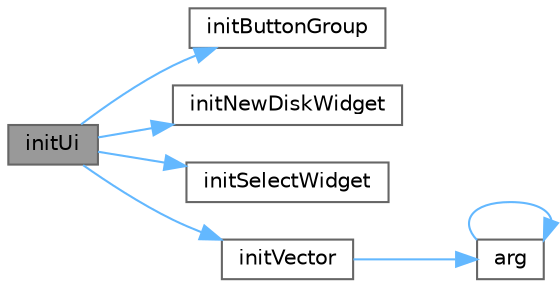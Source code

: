 digraph "initUi"
{
 // LATEX_PDF_SIZE
  bgcolor="transparent";
  edge [fontname=Helvetica,fontsize=10,labelfontname=Helvetica,labelfontsize=10];
  node [fontname=Helvetica,fontsize=10,shape=box,height=0.2,width=0.4];
  rankdir="LR";
  Node1 [id="Node000001",label="initUi",height=0.2,width=0.4,color="gray40", fillcolor="grey60", style="filled", fontcolor="black",tooltip="初始化界面"];
  Node1 -> Node2 [id="edge1_Node000001_Node000002",color="steelblue1",style="solid",tooltip=" "];
  Node2 [id="Node000002",label="initButtonGroup",height=0.2,width=0.4,color="grey40", fillcolor="white", style="filled",URL="$class_music_repository.html#a7c64dd183c091c6d4c5aa3527f94a37e",tooltip="初始化按钮组"];
  Node1 -> Node3 [id="edge2_Node000001_Node000003",color="steelblue1",style="solid",tooltip=" "];
  Node3 [id="Node000003",label="initNewDiskWidget",height=0.2,width=0.4,color="grey40", fillcolor="white", style="filled",URL="$class_music_repository.html#a16c59d9fd008c0bac1c3e60e43acca0a",tooltip="初始化新碟上架控件"];
  Node1 -> Node4 [id="edge3_Node000001_Node000004",color="steelblue1",style="solid",tooltip=" "];
  Node4 [id="Node000004",label="initSelectWidget",height=0.2,width=0.4,color="grey40", fillcolor="white", style="filled",URL="$class_music_repository.html#acae5a2e7f07fed8a118d91a49d473a29",tooltip="初始化精选视频控件"];
  Node1 -> Node5 [id="edge4_Node000001_Node000005",color="steelblue1",style="solid",tooltip=" "];
  Node5 [id="Node000005",label="initVector",height=0.2,width=0.4,color="grey40", fillcolor="white", style="filled",URL="$class_music_repository.html#a90c20eba367d53522d3fcbb6b03111ba",tooltip="初始化容器"];
  Node5 -> Node6 [id="edge5_Node000005_Node000006",color="steelblue1",style="solid",tooltip=" "];
  Node6 [id="Node000006",label="arg",height=0.2,width=0.4,color="grey40", fillcolor="white", style="filled",URL="$base_8h.html#a2c8e80c1b1c8b7747e99b8e9a24a0429",tooltip="Returns a named argument to be used in a formatting function."];
  Node6 -> Node6 [id="edge6_Node000006_Node000006",color="steelblue1",style="solid",tooltip=" "];
}
